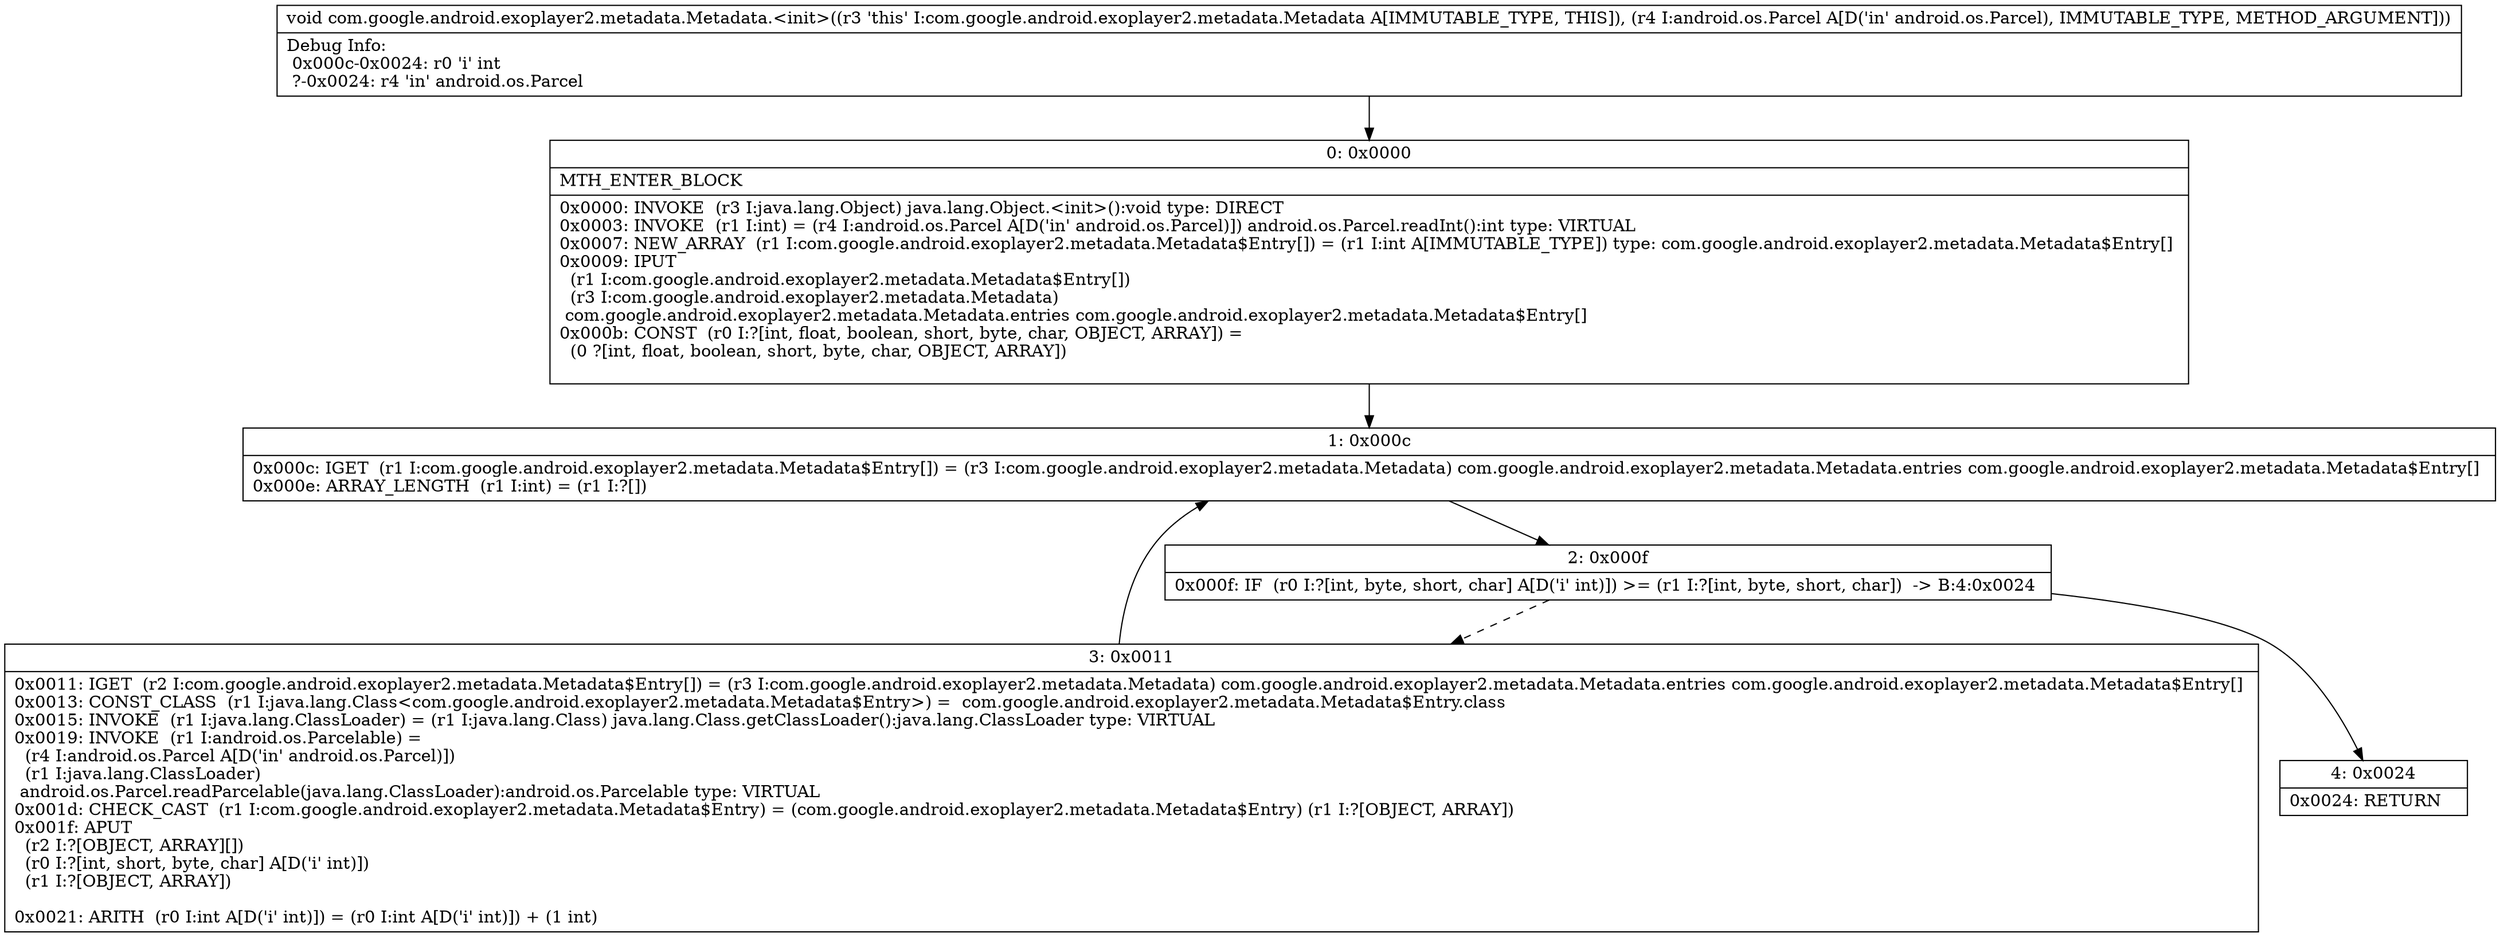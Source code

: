 digraph "CFG forcom.google.android.exoplayer2.metadata.Metadata.\<init\>(Landroid\/os\/Parcel;)V" {
Node_0 [shape=record,label="{0\:\ 0x0000|MTH_ENTER_BLOCK\l|0x0000: INVOKE  (r3 I:java.lang.Object) java.lang.Object.\<init\>():void type: DIRECT \l0x0003: INVOKE  (r1 I:int) = (r4 I:android.os.Parcel A[D('in' android.os.Parcel)]) android.os.Parcel.readInt():int type: VIRTUAL \l0x0007: NEW_ARRAY  (r1 I:com.google.android.exoplayer2.metadata.Metadata$Entry[]) = (r1 I:int A[IMMUTABLE_TYPE]) type: com.google.android.exoplayer2.metadata.Metadata$Entry[] \l0x0009: IPUT  \l  (r1 I:com.google.android.exoplayer2.metadata.Metadata$Entry[])\l  (r3 I:com.google.android.exoplayer2.metadata.Metadata)\l com.google.android.exoplayer2.metadata.Metadata.entries com.google.android.exoplayer2.metadata.Metadata$Entry[] \l0x000b: CONST  (r0 I:?[int, float, boolean, short, byte, char, OBJECT, ARRAY]) = \l  (0 ?[int, float, boolean, short, byte, char, OBJECT, ARRAY])\l \l}"];
Node_1 [shape=record,label="{1\:\ 0x000c|0x000c: IGET  (r1 I:com.google.android.exoplayer2.metadata.Metadata$Entry[]) = (r3 I:com.google.android.exoplayer2.metadata.Metadata) com.google.android.exoplayer2.metadata.Metadata.entries com.google.android.exoplayer2.metadata.Metadata$Entry[] \l0x000e: ARRAY_LENGTH  (r1 I:int) = (r1 I:?[]) \l}"];
Node_2 [shape=record,label="{2\:\ 0x000f|0x000f: IF  (r0 I:?[int, byte, short, char] A[D('i' int)]) \>= (r1 I:?[int, byte, short, char])  \-\> B:4:0x0024 \l}"];
Node_3 [shape=record,label="{3\:\ 0x0011|0x0011: IGET  (r2 I:com.google.android.exoplayer2.metadata.Metadata$Entry[]) = (r3 I:com.google.android.exoplayer2.metadata.Metadata) com.google.android.exoplayer2.metadata.Metadata.entries com.google.android.exoplayer2.metadata.Metadata$Entry[] \l0x0013: CONST_CLASS  (r1 I:java.lang.Class\<com.google.android.exoplayer2.metadata.Metadata$Entry\>) =  com.google.android.exoplayer2.metadata.Metadata$Entry.class \l0x0015: INVOKE  (r1 I:java.lang.ClassLoader) = (r1 I:java.lang.Class) java.lang.Class.getClassLoader():java.lang.ClassLoader type: VIRTUAL \l0x0019: INVOKE  (r1 I:android.os.Parcelable) = \l  (r4 I:android.os.Parcel A[D('in' android.os.Parcel)])\l  (r1 I:java.lang.ClassLoader)\l android.os.Parcel.readParcelable(java.lang.ClassLoader):android.os.Parcelable type: VIRTUAL \l0x001d: CHECK_CAST  (r1 I:com.google.android.exoplayer2.metadata.Metadata$Entry) = (com.google.android.exoplayer2.metadata.Metadata$Entry) (r1 I:?[OBJECT, ARRAY]) \l0x001f: APUT  \l  (r2 I:?[OBJECT, ARRAY][])\l  (r0 I:?[int, short, byte, char] A[D('i' int)])\l  (r1 I:?[OBJECT, ARRAY])\l \l0x0021: ARITH  (r0 I:int A[D('i' int)]) = (r0 I:int A[D('i' int)]) + (1 int) \l}"];
Node_4 [shape=record,label="{4\:\ 0x0024|0x0024: RETURN   \l}"];
MethodNode[shape=record,label="{void com.google.android.exoplayer2.metadata.Metadata.\<init\>((r3 'this' I:com.google.android.exoplayer2.metadata.Metadata A[IMMUTABLE_TYPE, THIS]), (r4 I:android.os.Parcel A[D('in' android.os.Parcel), IMMUTABLE_TYPE, METHOD_ARGUMENT]))  | Debug Info:\l  0x000c\-0x0024: r0 'i' int\l  ?\-0x0024: r4 'in' android.os.Parcel\l}"];
MethodNode -> Node_0;
Node_0 -> Node_1;
Node_1 -> Node_2;
Node_2 -> Node_3[style=dashed];
Node_2 -> Node_4;
Node_3 -> Node_1;
}

